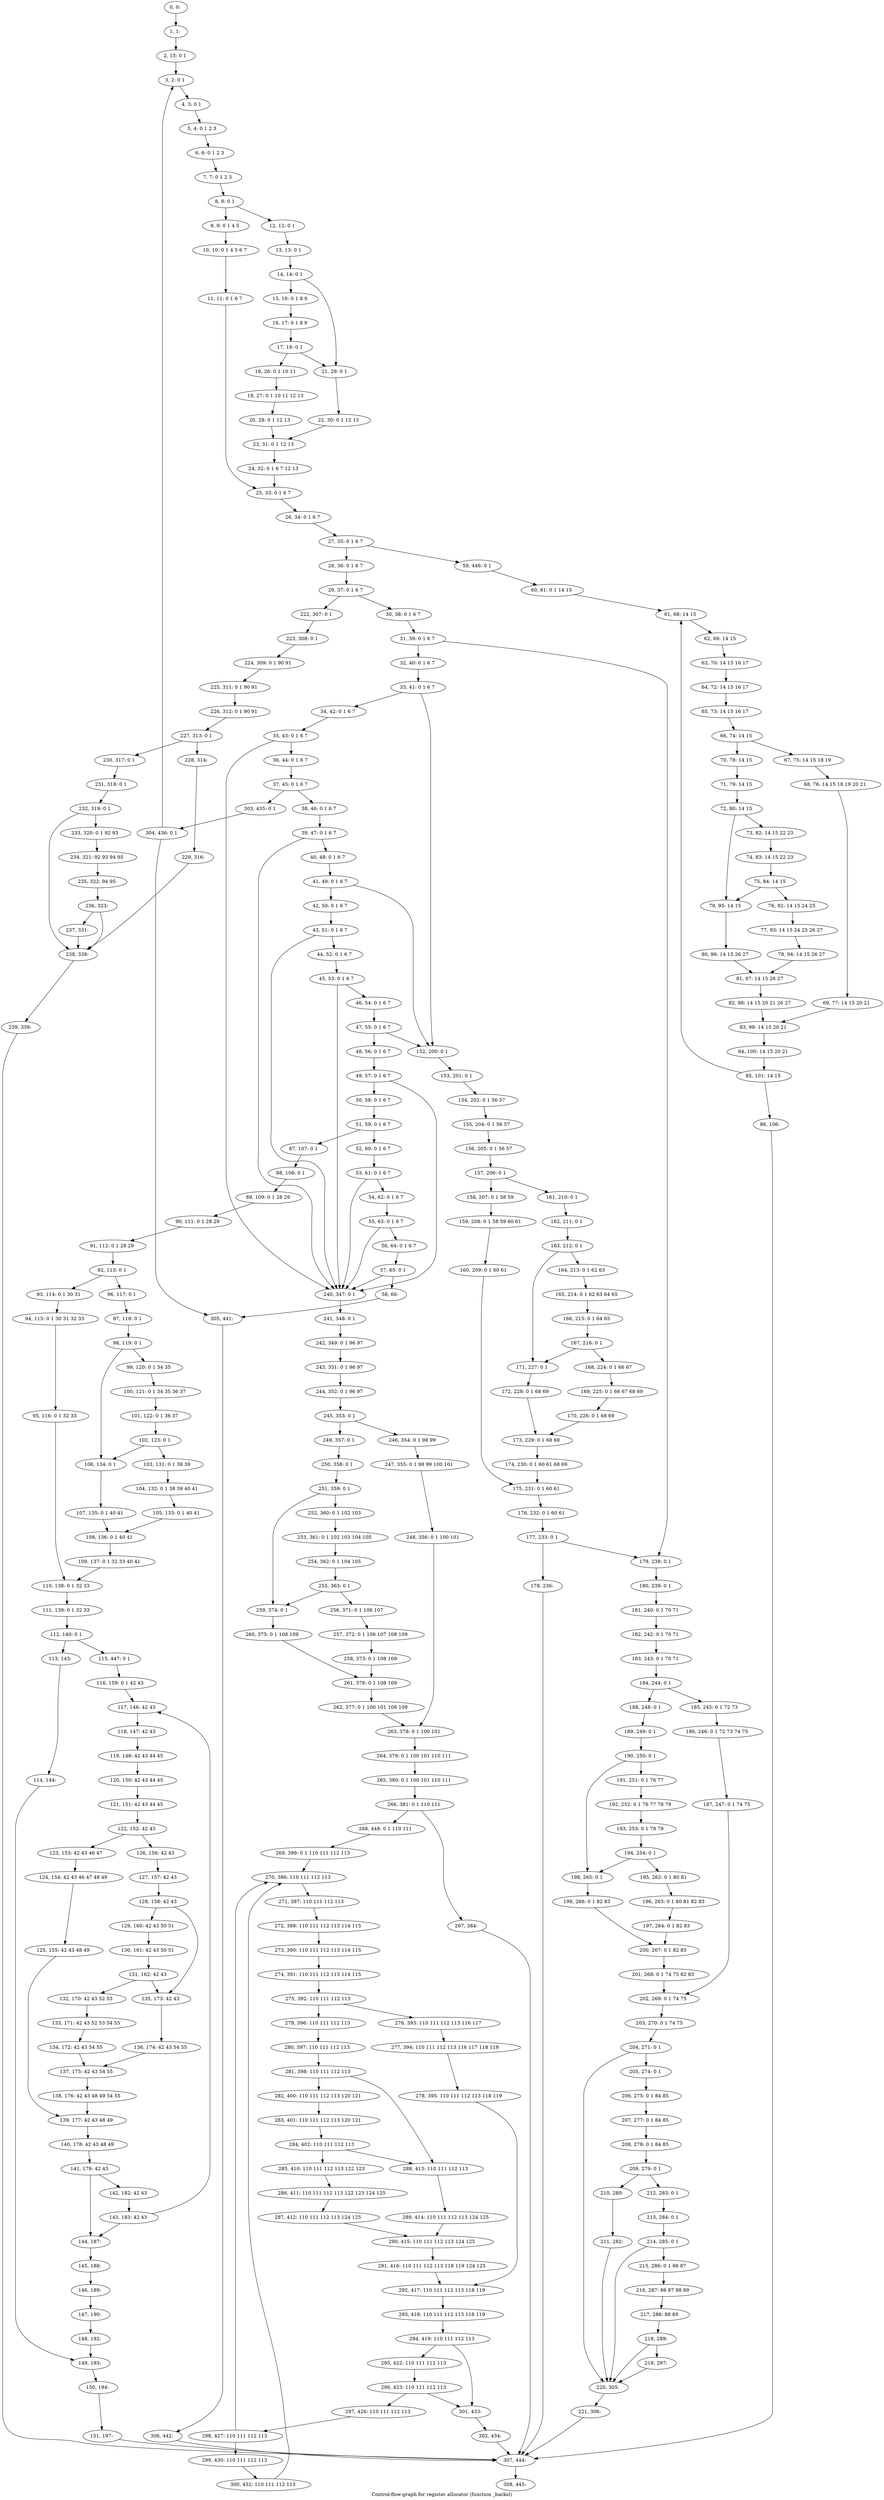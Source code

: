 digraph G {
graph [label="Control-flow-graph for register allocator (function _backsl)"]
0[label="0, 0: "];
1[label="1, 1: "];
2[label="2, 15: 0 1 "];
3[label="3, 2: 0 1 "];
4[label="4, 3: 0 1 "];
5[label="5, 4: 0 1 2 3 "];
6[label="6, 6: 0 1 2 3 "];
7[label="7, 7: 0 1 2 3 "];
8[label="8, 8: 0 1 "];
9[label="9, 9: 0 1 4 5 "];
10[label="10, 10: 0 1 4 5 6 7 "];
11[label="11, 11: 0 1 6 7 "];
12[label="12, 12: 0 1 "];
13[label="13, 13: 0 1 "];
14[label="14, 14: 0 1 "];
15[label="15, 16: 0 1 8 9 "];
16[label="16, 17: 0 1 8 9 "];
17[label="17, 18: 0 1 "];
18[label="18, 26: 0 1 10 11 "];
19[label="19, 27: 0 1 10 11 12 13 "];
20[label="20, 28: 0 1 12 13 "];
21[label="21, 29: 0 1 "];
22[label="22, 30: 0 1 12 13 "];
23[label="23, 31: 0 1 12 13 "];
24[label="24, 32: 0 1 6 7 12 13 "];
25[label="25, 33: 0 1 6 7 "];
26[label="26, 34: 0 1 6 7 "];
27[label="27, 35: 0 1 6 7 "];
28[label="28, 36: 0 1 6 7 "];
29[label="29, 37: 0 1 6 7 "];
30[label="30, 38: 0 1 6 7 "];
31[label="31, 39: 0 1 6 7 "];
32[label="32, 40: 0 1 6 7 "];
33[label="33, 41: 0 1 6 7 "];
34[label="34, 42: 0 1 6 7 "];
35[label="35, 43: 0 1 6 7 "];
36[label="36, 44: 0 1 6 7 "];
37[label="37, 45: 0 1 6 7 "];
38[label="38, 46: 0 1 6 7 "];
39[label="39, 47: 0 1 6 7 "];
40[label="40, 48: 0 1 6 7 "];
41[label="41, 49: 0 1 6 7 "];
42[label="42, 50: 0 1 6 7 "];
43[label="43, 51: 0 1 6 7 "];
44[label="44, 52: 0 1 6 7 "];
45[label="45, 53: 0 1 6 7 "];
46[label="46, 54: 0 1 6 7 "];
47[label="47, 55: 0 1 6 7 "];
48[label="48, 56: 0 1 6 7 "];
49[label="49, 57: 0 1 6 7 "];
50[label="50, 58: 0 1 6 7 "];
51[label="51, 59: 0 1 6 7 "];
52[label="52, 60: 0 1 6 7 "];
53[label="53, 61: 0 1 6 7 "];
54[label="54, 62: 0 1 6 7 "];
55[label="55, 63: 0 1 6 7 "];
56[label="56, 64: 0 1 6 7 "];
57[label="57, 65: 0 1 "];
58[label="58, 66: "];
59[label="59, 446: 0 1 "];
60[label="60, 81: 0 1 14 15 "];
61[label="61, 68: 14 15 "];
62[label="62, 69: 14 15 "];
63[label="63, 70: 14 15 16 17 "];
64[label="64, 72: 14 15 16 17 "];
65[label="65, 73: 14 15 16 17 "];
66[label="66, 74: 14 15 "];
67[label="67, 75: 14 15 18 19 "];
68[label="68, 76: 14 15 18 19 20 21 "];
69[label="69, 77: 14 15 20 21 "];
70[label="70, 78: 14 15 "];
71[label="71, 79: 14 15 "];
72[label="72, 80: 14 15 "];
73[label="73, 82: 14 15 22 23 "];
74[label="74, 83: 14 15 22 23 "];
75[label="75, 84: 14 15 "];
76[label="76, 92: 14 15 24 25 "];
77[label="77, 93: 14 15 24 25 26 27 "];
78[label="78, 94: 14 15 26 27 "];
79[label="79, 95: 14 15 "];
80[label="80, 96: 14 15 26 27 "];
81[label="81, 97: 14 15 26 27 "];
82[label="82, 98: 14 15 20 21 26 27 "];
83[label="83, 99: 14 15 20 21 "];
84[label="84, 100: 14 15 20 21 "];
85[label="85, 101: 14 15 "];
86[label="86, 106: "];
87[label="87, 107: 0 1 "];
88[label="88, 108: 0 1 "];
89[label="89, 109: 0 1 28 29 "];
90[label="90, 111: 0 1 28 29 "];
91[label="91, 112: 0 1 28 29 "];
92[label="92, 113: 0 1 "];
93[label="93, 114: 0 1 30 31 "];
94[label="94, 115: 0 1 30 31 32 33 "];
95[label="95, 116: 0 1 32 33 "];
96[label="96, 117: 0 1 "];
97[label="97, 118: 0 1 "];
98[label="98, 119: 0 1 "];
99[label="99, 120: 0 1 34 35 "];
100[label="100, 121: 0 1 34 35 36 37 "];
101[label="101, 122: 0 1 36 37 "];
102[label="102, 123: 0 1 "];
103[label="103, 131: 0 1 38 39 "];
104[label="104, 132: 0 1 38 39 40 41 "];
105[label="105, 133: 0 1 40 41 "];
106[label="106, 134: 0 1 "];
107[label="107, 135: 0 1 40 41 "];
108[label="108, 136: 0 1 40 41 "];
109[label="109, 137: 0 1 32 33 40 41 "];
110[label="110, 138: 0 1 32 33 "];
111[label="111, 139: 0 1 32 33 "];
112[label="112, 140: 0 1 "];
113[label="113, 143: "];
114[label="114, 144: "];
115[label="115, 447: 0 1 "];
116[label="116, 159: 0 1 42 43 "];
117[label="117, 146: 42 43 "];
118[label="118, 147: 42 43 "];
119[label="119, 148: 42 43 44 45 "];
120[label="120, 150: 42 43 44 45 "];
121[label="121, 151: 42 43 44 45 "];
122[label="122, 152: 42 43 "];
123[label="123, 153: 42 43 46 47 "];
124[label="124, 154: 42 43 46 47 48 49 "];
125[label="125, 155: 42 43 48 49 "];
126[label="126, 156: 42 43 "];
127[label="127, 157: 42 43 "];
128[label="128, 158: 42 43 "];
129[label="129, 160: 42 43 50 51 "];
130[label="130, 161: 42 43 50 51 "];
131[label="131, 162: 42 43 "];
132[label="132, 170: 42 43 52 53 "];
133[label="133, 171: 42 43 52 53 54 55 "];
134[label="134, 172: 42 43 54 55 "];
135[label="135, 173: 42 43 "];
136[label="136, 174: 42 43 54 55 "];
137[label="137, 175: 42 43 54 55 "];
138[label="138, 176: 42 43 48 49 54 55 "];
139[label="139, 177: 42 43 48 49 "];
140[label="140, 178: 42 43 48 49 "];
141[label="141, 179: 42 43 "];
142[label="142, 182: 42 43 "];
143[label="143, 183: 42 43 "];
144[label="144, 187: "];
145[label="145, 188: "];
146[label="146, 189: "];
147[label="147, 190: "];
148[label="148, 192: "];
149[label="149, 193: "];
150[label="150, 194: "];
151[label="151, 197: "];
152[label="152, 200: 0 1 "];
153[label="153, 201: 0 1 "];
154[label="154, 202: 0 1 56 57 "];
155[label="155, 204: 0 1 56 57 "];
156[label="156, 205: 0 1 56 57 "];
157[label="157, 206: 0 1 "];
158[label="158, 207: 0 1 58 59 "];
159[label="159, 208: 0 1 58 59 60 61 "];
160[label="160, 209: 0 1 60 61 "];
161[label="161, 210: 0 1 "];
162[label="162, 211: 0 1 "];
163[label="163, 212: 0 1 "];
164[label="164, 213: 0 1 62 63 "];
165[label="165, 214: 0 1 62 63 64 65 "];
166[label="166, 215: 0 1 64 65 "];
167[label="167, 216: 0 1 "];
168[label="168, 224: 0 1 66 67 "];
169[label="169, 225: 0 1 66 67 68 69 "];
170[label="170, 226: 0 1 68 69 "];
171[label="171, 227: 0 1 "];
172[label="172, 228: 0 1 68 69 "];
173[label="173, 229: 0 1 68 69 "];
174[label="174, 230: 0 1 60 61 68 69 "];
175[label="175, 231: 0 1 60 61 "];
176[label="176, 232: 0 1 60 61 "];
177[label="177, 233: 0 1 "];
178[label="178, 236: "];
179[label="179, 238: 0 1 "];
180[label="180, 239: 0 1 "];
181[label="181, 240: 0 1 70 71 "];
182[label="182, 242: 0 1 70 71 "];
183[label="183, 243: 0 1 70 71 "];
184[label="184, 244: 0 1 "];
185[label="185, 245: 0 1 72 73 "];
186[label="186, 246: 0 1 72 73 74 75 "];
187[label="187, 247: 0 1 74 75 "];
188[label="188, 248: 0 1 "];
189[label="189, 249: 0 1 "];
190[label="190, 250: 0 1 "];
191[label="191, 251: 0 1 76 77 "];
192[label="192, 252: 0 1 76 77 78 79 "];
193[label="193, 253: 0 1 78 79 "];
194[label="194, 254: 0 1 "];
195[label="195, 262: 0 1 80 81 "];
196[label="196, 263: 0 1 80 81 82 83 "];
197[label="197, 264: 0 1 82 83 "];
198[label="198, 265: 0 1 "];
199[label="199, 266: 0 1 82 83 "];
200[label="200, 267: 0 1 82 83 "];
201[label="201, 268: 0 1 74 75 82 83 "];
202[label="202, 269: 0 1 74 75 "];
203[label="203, 270: 0 1 74 75 "];
204[label="204, 271: 0 1 "];
205[label="205, 274: 0 1 "];
206[label="206, 275: 0 1 84 85 "];
207[label="207, 277: 0 1 84 85 "];
208[label="208, 278: 0 1 84 85 "];
209[label="209, 279: 0 1 "];
210[label="210, 280: "];
211[label="211, 282: "];
212[label="212, 283: 0 1 "];
213[label="213, 284: 0 1 "];
214[label="214, 285: 0 1 "];
215[label="215, 286: 0 1 86 87 "];
216[label="216, 287: 86 87 88 89 "];
217[label="217, 288: 88 89 "];
218[label="218, 289: "];
219[label="219, 297: "];
220[label="220, 305: "];
221[label="221, 306: "];
222[label="222, 307: 0 1 "];
223[label="223, 308: 0 1 "];
224[label="224, 309: 0 1 90 91 "];
225[label="225, 311: 0 1 90 91 "];
226[label="226, 312: 0 1 90 91 "];
227[label="227, 313: 0 1 "];
228[label="228, 314: "];
229[label="229, 316: "];
230[label="230, 317: 0 1 "];
231[label="231, 318: 0 1 "];
232[label="232, 319: 0 1 "];
233[label="233, 320: 0 1 92 93 "];
234[label="234, 321: 92 93 94 95 "];
235[label="235, 322: 94 95 "];
236[label="236, 323: "];
237[label="237, 331: "];
238[label="238, 338: "];
239[label="239, 339: "];
240[label="240, 347: 0 1 "];
241[label="241, 348: 0 1 "];
242[label="242, 349: 0 1 96 97 "];
243[label="243, 351: 0 1 96 97 "];
244[label="244, 352: 0 1 96 97 "];
245[label="245, 353: 0 1 "];
246[label="246, 354: 0 1 98 99 "];
247[label="247, 355: 0 1 98 99 100 101 "];
248[label="248, 356: 0 1 100 101 "];
249[label="249, 357: 0 1 "];
250[label="250, 358: 0 1 "];
251[label="251, 359: 0 1 "];
252[label="252, 360: 0 1 102 103 "];
253[label="253, 361: 0 1 102 103 104 105 "];
254[label="254, 362: 0 1 104 105 "];
255[label="255, 363: 0 1 "];
256[label="256, 371: 0 1 106 107 "];
257[label="257, 372: 0 1 106 107 108 109 "];
258[label="258, 373: 0 1 108 109 "];
259[label="259, 374: 0 1 "];
260[label="260, 375: 0 1 108 109 "];
261[label="261, 376: 0 1 108 109 "];
262[label="262, 377: 0 1 100 101 108 109 "];
263[label="263, 378: 0 1 100 101 "];
264[label="264, 379: 0 1 100 101 110 111 "];
265[label="265, 380: 0 1 100 101 110 111 "];
266[label="266, 381: 0 1 110 111 "];
267[label="267, 384: "];
268[label="268, 448: 0 1 110 111 "];
269[label="269, 399: 0 1 110 111 112 113 "];
270[label="270, 386: 110 111 112 113 "];
271[label="271, 387: 110 111 112 113 "];
272[label="272, 388: 110 111 112 113 114 115 "];
273[label="273, 390: 110 111 112 113 114 115 "];
274[label="274, 391: 110 111 112 113 114 115 "];
275[label="275, 392: 110 111 112 113 "];
276[label="276, 393: 110 111 112 113 116 117 "];
277[label="277, 394: 110 111 112 113 116 117 118 119 "];
278[label="278, 395: 110 111 112 113 118 119 "];
279[label="279, 396: 110 111 112 113 "];
280[label="280, 397: 110 111 112 113 "];
281[label="281, 398: 110 111 112 113 "];
282[label="282, 400: 110 111 112 113 120 121 "];
283[label="283, 401: 110 111 112 113 120 121 "];
284[label="284, 402: 110 111 112 113 "];
285[label="285, 410: 110 111 112 113 122 123 "];
286[label="286, 411: 110 111 112 113 122 123 124 125 "];
287[label="287, 412: 110 111 112 113 124 125 "];
288[label="288, 413: 110 111 112 113 "];
289[label="289, 414: 110 111 112 113 124 125 "];
290[label="290, 415: 110 111 112 113 124 125 "];
291[label="291, 416: 110 111 112 113 118 119 124 125 "];
292[label="292, 417: 110 111 112 113 118 119 "];
293[label="293, 418: 110 111 112 113 118 119 "];
294[label="294, 419: 110 111 112 113 "];
295[label="295, 422: 110 111 112 113 "];
296[label="296, 423: 110 111 112 113 "];
297[label="297, 426: 110 111 112 113 "];
298[label="298, 427: 110 111 112 113 "];
299[label="299, 430: 110 111 112 113 "];
300[label="300, 432: 110 111 112 113 "];
301[label="301, 433: "];
302[label="302, 434: "];
303[label="303, 435: 0 1 "];
304[label="304, 436: 0 1 "];
305[label="305, 441: "];
306[label="306, 442: "];
307[label="307, 444: "];
308[label="308, 445: "];
0->1 ;
1->2 ;
2->3 ;
3->4 ;
4->5 ;
5->6 ;
6->7 ;
7->8 ;
8->9 ;
8->12 ;
9->10 ;
10->11 ;
11->25 ;
12->13 ;
13->14 ;
14->15 ;
14->21 ;
15->16 ;
16->17 ;
17->18 ;
17->21 ;
18->19 ;
19->20 ;
20->23 ;
21->22 ;
22->23 ;
23->24 ;
24->25 ;
25->26 ;
26->27 ;
27->28 ;
27->59 ;
28->29 ;
29->30 ;
29->222 ;
30->31 ;
31->32 ;
31->179 ;
32->33 ;
33->34 ;
33->152 ;
34->35 ;
35->36 ;
35->240 ;
36->37 ;
37->38 ;
37->303 ;
38->39 ;
39->40 ;
39->240 ;
40->41 ;
41->42 ;
41->152 ;
42->43 ;
43->44 ;
43->240 ;
44->45 ;
45->46 ;
45->240 ;
46->47 ;
47->48 ;
47->152 ;
48->49 ;
49->50 ;
49->240 ;
50->51 ;
51->52 ;
51->87 ;
52->53 ;
53->54 ;
53->240 ;
54->55 ;
55->56 ;
55->240 ;
56->57 ;
57->58 ;
57->240 ;
58->305 ;
59->60 ;
60->61 ;
61->62 ;
62->63 ;
63->64 ;
64->65 ;
65->66 ;
66->67 ;
66->70 ;
67->68 ;
68->69 ;
69->83 ;
70->71 ;
71->72 ;
72->73 ;
72->79 ;
73->74 ;
74->75 ;
75->76 ;
75->79 ;
76->77 ;
77->78 ;
78->81 ;
79->80 ;
80->81 ;
81->82 ;
82->83 ;
83->84 ;
84->85 ;
85->86 ;
85->61 ;
86->307 ;
87->88 ;
88->89 ;
89->90 ;
90->91 ;
91->92 ;
92->93 ;
92->96 ;
93->94 ;
94->95 ;
95->110 ;
96->97 ;
97->98 ;
98->99 ;
98->106 ;
99->100 ;
100->101 ;
101->102 ;
102->103 ;
102->106 ;
103->104 ;
104->105 ;
105->108 ;
106->107 ;
107->108 ;
108->109 ;
109->110 ;
110->111 ;
111->112 ;
112->113 ;
112->115 ;
113->114 ;
114->149 ;
115->116 ;
116->117 ;
117->118 ;
118->119 ;
119->120 ;
120->121 ;
121->122 ;
122->123 ;
122->126 ;
123->124 ;
124->125 ;
125->139 ;
126->127 ;
127->128 ;
128->129 ;
128->135 ;
129->130 ;
130->131 ;
131->132 ;
131->135 ;
132->133 ;
133->134 ;
134->137 ;
135->136 ;
136->137 ;
137->138 ;
138->139 ;
139->140 ;
140->141 ;
141->142 ;
141->144 ;
142->143 ;
143->144 ;
143->117 ;
144->145 ;
145->146 ;
146->147 ;
147->148 ;
148->149 ;
149->150 ;
150->151 ;
151->307 ;
152->153 ;
153->154 ;
154->155 ;
155->156 ;
156->157 ;
157->158 ;
157->161 ;
158->159 ;
159->160 ;
160->175 ;
161->162 ;
162->163 ;
163->164 ;
163->171 ;
164->165 ;
165->166 ;
166->167 ;
167->168 ;
167->171 ;
168->169 ;
169->170 ;
170->173 ;
171->172 ;
172->173 ;
173->174 ;
174->175 ;
175->176 ;
176->177 ;
177->178 ;
177->179 ;
178->307 ;
179->180 ;
180->181 ;
181->182 ;
182->183 ;
183->184 ;
184->185 ;
184->188 ;
185->186 ;
186->187 ;
187->202 ;
188->189 ;
189->190 ;
190->191 ;
190->198 ;
191->192 ;
192->193 ;
193->194 ;
194->195 ;
194->198 ;
195->196 ;
196->197 ;
197->200 ;
198->199 ;
199->200 ;
200->201 ;
201->202 ;
202->203 ;
203->204 ;
204->205 ;
204->220 ;
205->206 ;
206->207 ;
207->208 ;
208->209 ;
209->210 ;
209->212 ;
210->211 ;
211->220 ;
212->213 ;
213->214 ;
214->215 ;
214->220 ;
215->216 ;
216->217 ;
217->218 ;
218->219 ;
218->220 ;
219->220 ;
220->221 ;
221->307 ;
222->223 ;
223->224 ;
224->225 ;
225->226 ;
226->227 ;
227->228 ;
227->230 ;
228->229 ;
229->238 ;
230->231 ;
231->232 ;
232->233 ;
232->238 ;
233->234 ;
234->235 ;
235->236 ;
236->237 ;
236->238 ;
237->238 ;
238->239 ;
239->307 ;
240->241 ;
241->242 ;
242->243 ;
243->244 ;
244->245 ;
245->246 ;
245->249 ;
246->247 ;
247->248 ;
248->263 ;
249->250 ;
250->251 ;
251->252 ;
251->259 ;
252->253 ;
253->254 ;
254->255 ;
255->256 ;
255->259 ;
256->257 ;
257->258 ;
258->261 ;
259->260 ;
260->261 ;
261->262 ;
262->263 ;
263->264 ;
264->265 ;
265->266 ;
266->267 ;
266->268 ;
267->307 ;
268->269 ;
269->270 ;
270->271 ;
271->272 ;
272->273 ;
273->274 ;
274->275 ;
275->276 ;
275->279 ;
276->277 ;
277->278 ;
278->292 ;
279->280 ;
280->281 ;
281->282 ;
281->288 ;
282->283 ;
283->284 ;
284->285 ;
284->288 ;
285->286 ;
286->287 ;
287->290 ;
288->289 ;
289->290 ;
290->291 ;
291->292 ;
292->293 ;
293->294 ;
294->295 ;
294->301 ;
295->296 ;
296->297 ;
296->301 ;
297->298 ;
298->299 ;
298->270 ;
299->300 ;
300->270 ;
301->302 ;
302->307 ;
303->304 ;
304->305 ;
304->3 ;
305->306 ;
306->307 ;
307->308 ;
}
